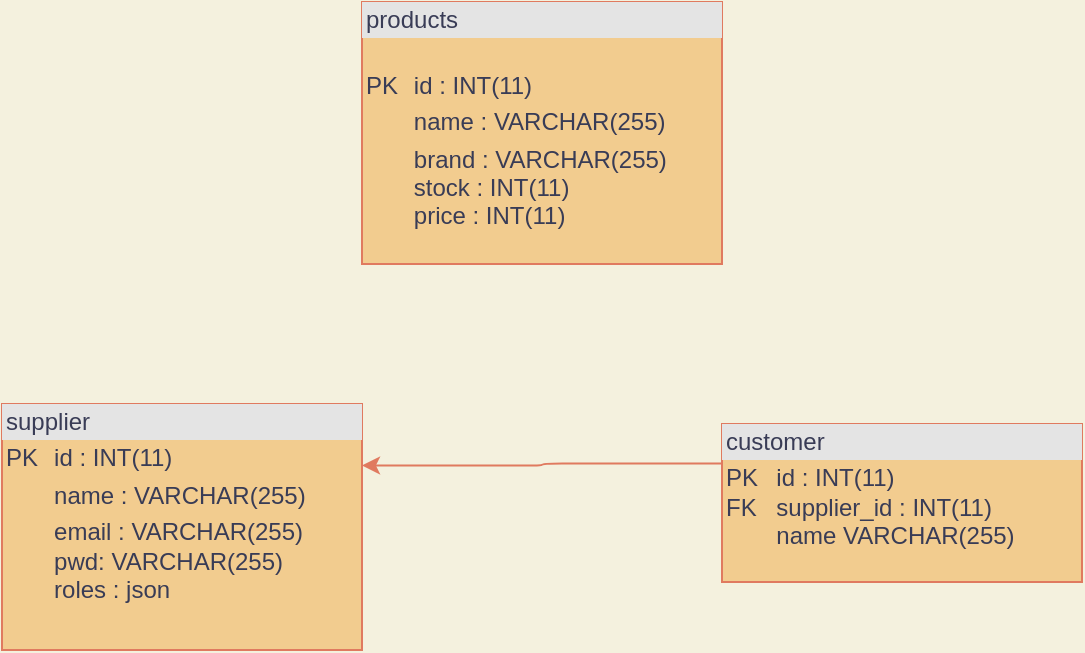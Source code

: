 <mxfile scale="1" border="50">
    <diagram id="LSQXfvBsYUjWuHmpFPSG" name="Page-1">
        <mxGraphModel dx="1044" dy="903" grid="0" gridSize="10" guides="1" tooltips="1" connect="1" arrows="1" fold="1" page="1" pageScale="1" pageWidth="827" pageHeight="1169" background="#F4F1DE" math="0" shadow="0">
            <root>
                <mxCell id="0"/>
                <mxCell id="1" parent="0"/>
                <mxCell id="7" value="&lt;div style=&quot;box-sizing: border-box ; width: 100% ; background: #e4e4e4 ; padding: 2px&quot;&gt;products&lt;/div&gt;&lt;table style=&quot;width: 100% ; font-size: 1em&quot; cellpadding=&quot;2&quot; cellspacing=&quot;0&quot;&gt;&lt;tbody&gt;&lt;tr&gt;&lt;td&gt;&lt;br&gt;PK&lt;/td&gt;&lt;td&gt;&lt;br&gt;id : INT(11)&lt;br&gt;&lt;/td&gt;&lt;/tr&gt;&lt;tr&gt;&lt;td&gt;&lt;br&gt;&lt;/td&gt;&lt;td&gt;name : VARCHAR(255)&lt;br&gt;&lt;/td&gt;&lt;/tr&gt;&lt;tr&gt;&lt;td&gt;&lt;/td&gt;&lt;td&gt;brand : VARCHAR(255)&lt;br&gt;stock : INT(11)&lt;br&gt;price : INT(11)&lt;br&gt;&lt;br&gt;&lt;/td&gt;&lt;/tr&gt;&lt;/tbody&gt;&lt;/table&gt;" style="verticalAlign=top;align=left;overflow=fill;html=1;rounded=0;sketch=0;strokeColor=#E07A5F;fillColor=#F2CC8F;fontColor=#393C56;" parent="1" vertex="1">
                    <mxGeometry x="327" y="79" width="180" height="131" as="geometry"/>
                </mxCell>
                <mxCell id="17" value="" style="edgeStyle=orthogonalEdgeStyle;curved=0;rounded=1;sketch=0;orthogonalLoop=1;jettySize=auto;html=1;strokeColor=#E07A5F;fillColor=#F2CC8F;fontColor=#393C56;entryX=1;entryY=0.25;entryDx=0;entryDy=0;exitX=0;exitY=0.25;exitDx=0;exitDy=0;" parent="1" source="10" target="14" edge="1">
                    <mxGeometry relative="1" as="geometry">
                        <mxPoint x="584" y="323" as="sourcePoint"/>
                    </mxGeometry>
                </mxCell>
                <mxCell id="10" value="&lt;div style=&quot;box-sizing: border-box ; width: 100% ; background: #e4e4e4 ; padding: 2px&quot;&gt;customer&lt;/div&gt;&lt;table style=&quot;width: 100% ; font-size: 1em&quot; cellpadding=&quot;2&quot; cellspacing=&quot;0&quot;&gt;&lt;tbody&gt;&lt;tr&gt;&lt;td&gt;PK&lt;br&gt;FK&lt;br&gt;&lt;br&gt;&lt;/td&gt;&lt;td&gt;id&amp;nbsp;: INT(11)&lt;br&gt;supplier_id : INT(11)&lt;br&gt;name VARCHAR(255)&lt;/td&gt;&lt;/tr&gt;&lt;tr&gt;&lt;td&gt;&lt;br&gt;&lt;br&gt;&lt;/td&gt;&lt;td&gt;&lt;br&gt;&lt;/td&gt;&lt;/tr&gt;&lt;/tbody&gt;&lt;/table&gt;" style="verticalAlign=top;align=left;overflow=fill;html=1;rounded=0;sketch=0;strokeColor=#E07A5F;fillColor=#F2CC8F;fontColor=#393C56;" parent="1" vertex="1">
                    <mxGeometry x="507" y="290" width="180" height="79" as="geometry"/>
                </mxCell>
                <mxCell id="14" value="&lt;div style=&quot;box-sizing: border-box ; width: 100% ; background: #e4e4e4 ; padding: 2px&quot;&gt;supplier&lt;/div&gt;&lt;table style=&quot;width: 100% ; font-size: 1em&quot; cellpadding=&quot;2&quot; cellspacing=&quot;0&quot;&gt;&lt;tbody&gt;&lt;tr&gt;&lt;td&gt;PK&lt;/td&gt;&lt;td&gt;id : INT(11)&lt;/td&gt;&lt;/tr&gt;&lt;tr&gt;&lt;td&gt;&lt;br&gt;&lt;/td&gt;&lt;td&gt;name : VARCHAR(255)&lt;/td&gt;&lt;/tr&gt;&lt;tr&gt;&lt;td&gt;&lt;br&gt;&lt;/td&gt;&lt;td&gt;email : VARCHAR(255)&lt;br&gt;pwd: VARCHAR(255)&lt;br&gt;roles : json&lt;br&gt;&lt;br&gt;&lt;/td&gt;&lt;/tr&gt;&lt;/tbody&gt;&lt;/table&gt;" style="verticalAlign=top;align=left;overflow=fill;html=1;rounded=0;sketch=0;strokeColor=#E07A5F;fillColor=#F2CC8F;fontColor=#393C56;" parent="1" vertex="1">
                    <mxGeometry x="147" y="280" width="180" height="123" as="geometry"/>
                </mxCell>
            </root>
        </mxGraphModel>
    </diagram>
</mxfile>